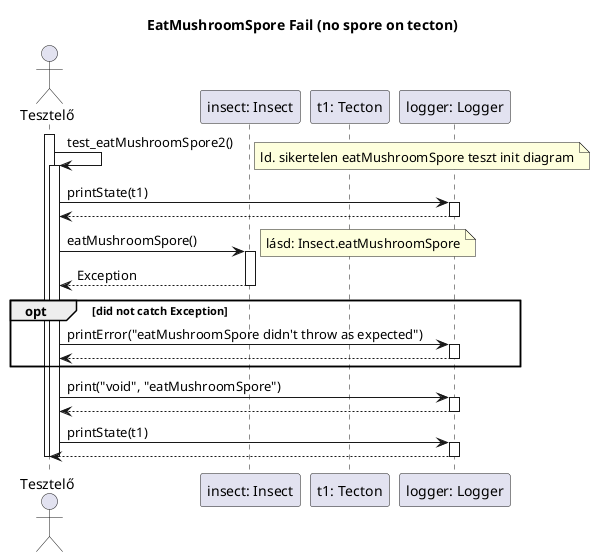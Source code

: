 @startuml test_eatMushroomSpore2

title EatMushroomSpore Fail (no spore on tecton)

actor "Tesztelő" as t
participant "insect: Insect" as i
participant "t1: Tecton" as t1
participant "logger: Logger" as logger

activate t
t -> t: test_eatMushroomSpore2()
note right: ld. sikertelen eatMushroomSpore teszt init diagram
activate t

	t -> logger: printState(t1)
	activate logger

	t <-- logger
	deactivate logger

	t -> i: eatMushroomSpore()
	activate i
	note right: lásd: Insect.eatMushroomSpore

	t <-- i: Exception
	deactivate i

	opt did not catch Exception
		t -> logger: printError("eatMushroomSpore didn't throw as expected")
		activate logger

		t <-- logger
		deactivate logger
	end

	t -> logger: print("void", "eatMushroomSpore")
	activate logger

	t <-- logger
	deactivate logger

	t -> logger: printState(t1)
	activate logger
	t <-- logger
	deactivate logger

	deactivate t
deactivate t


@enduml